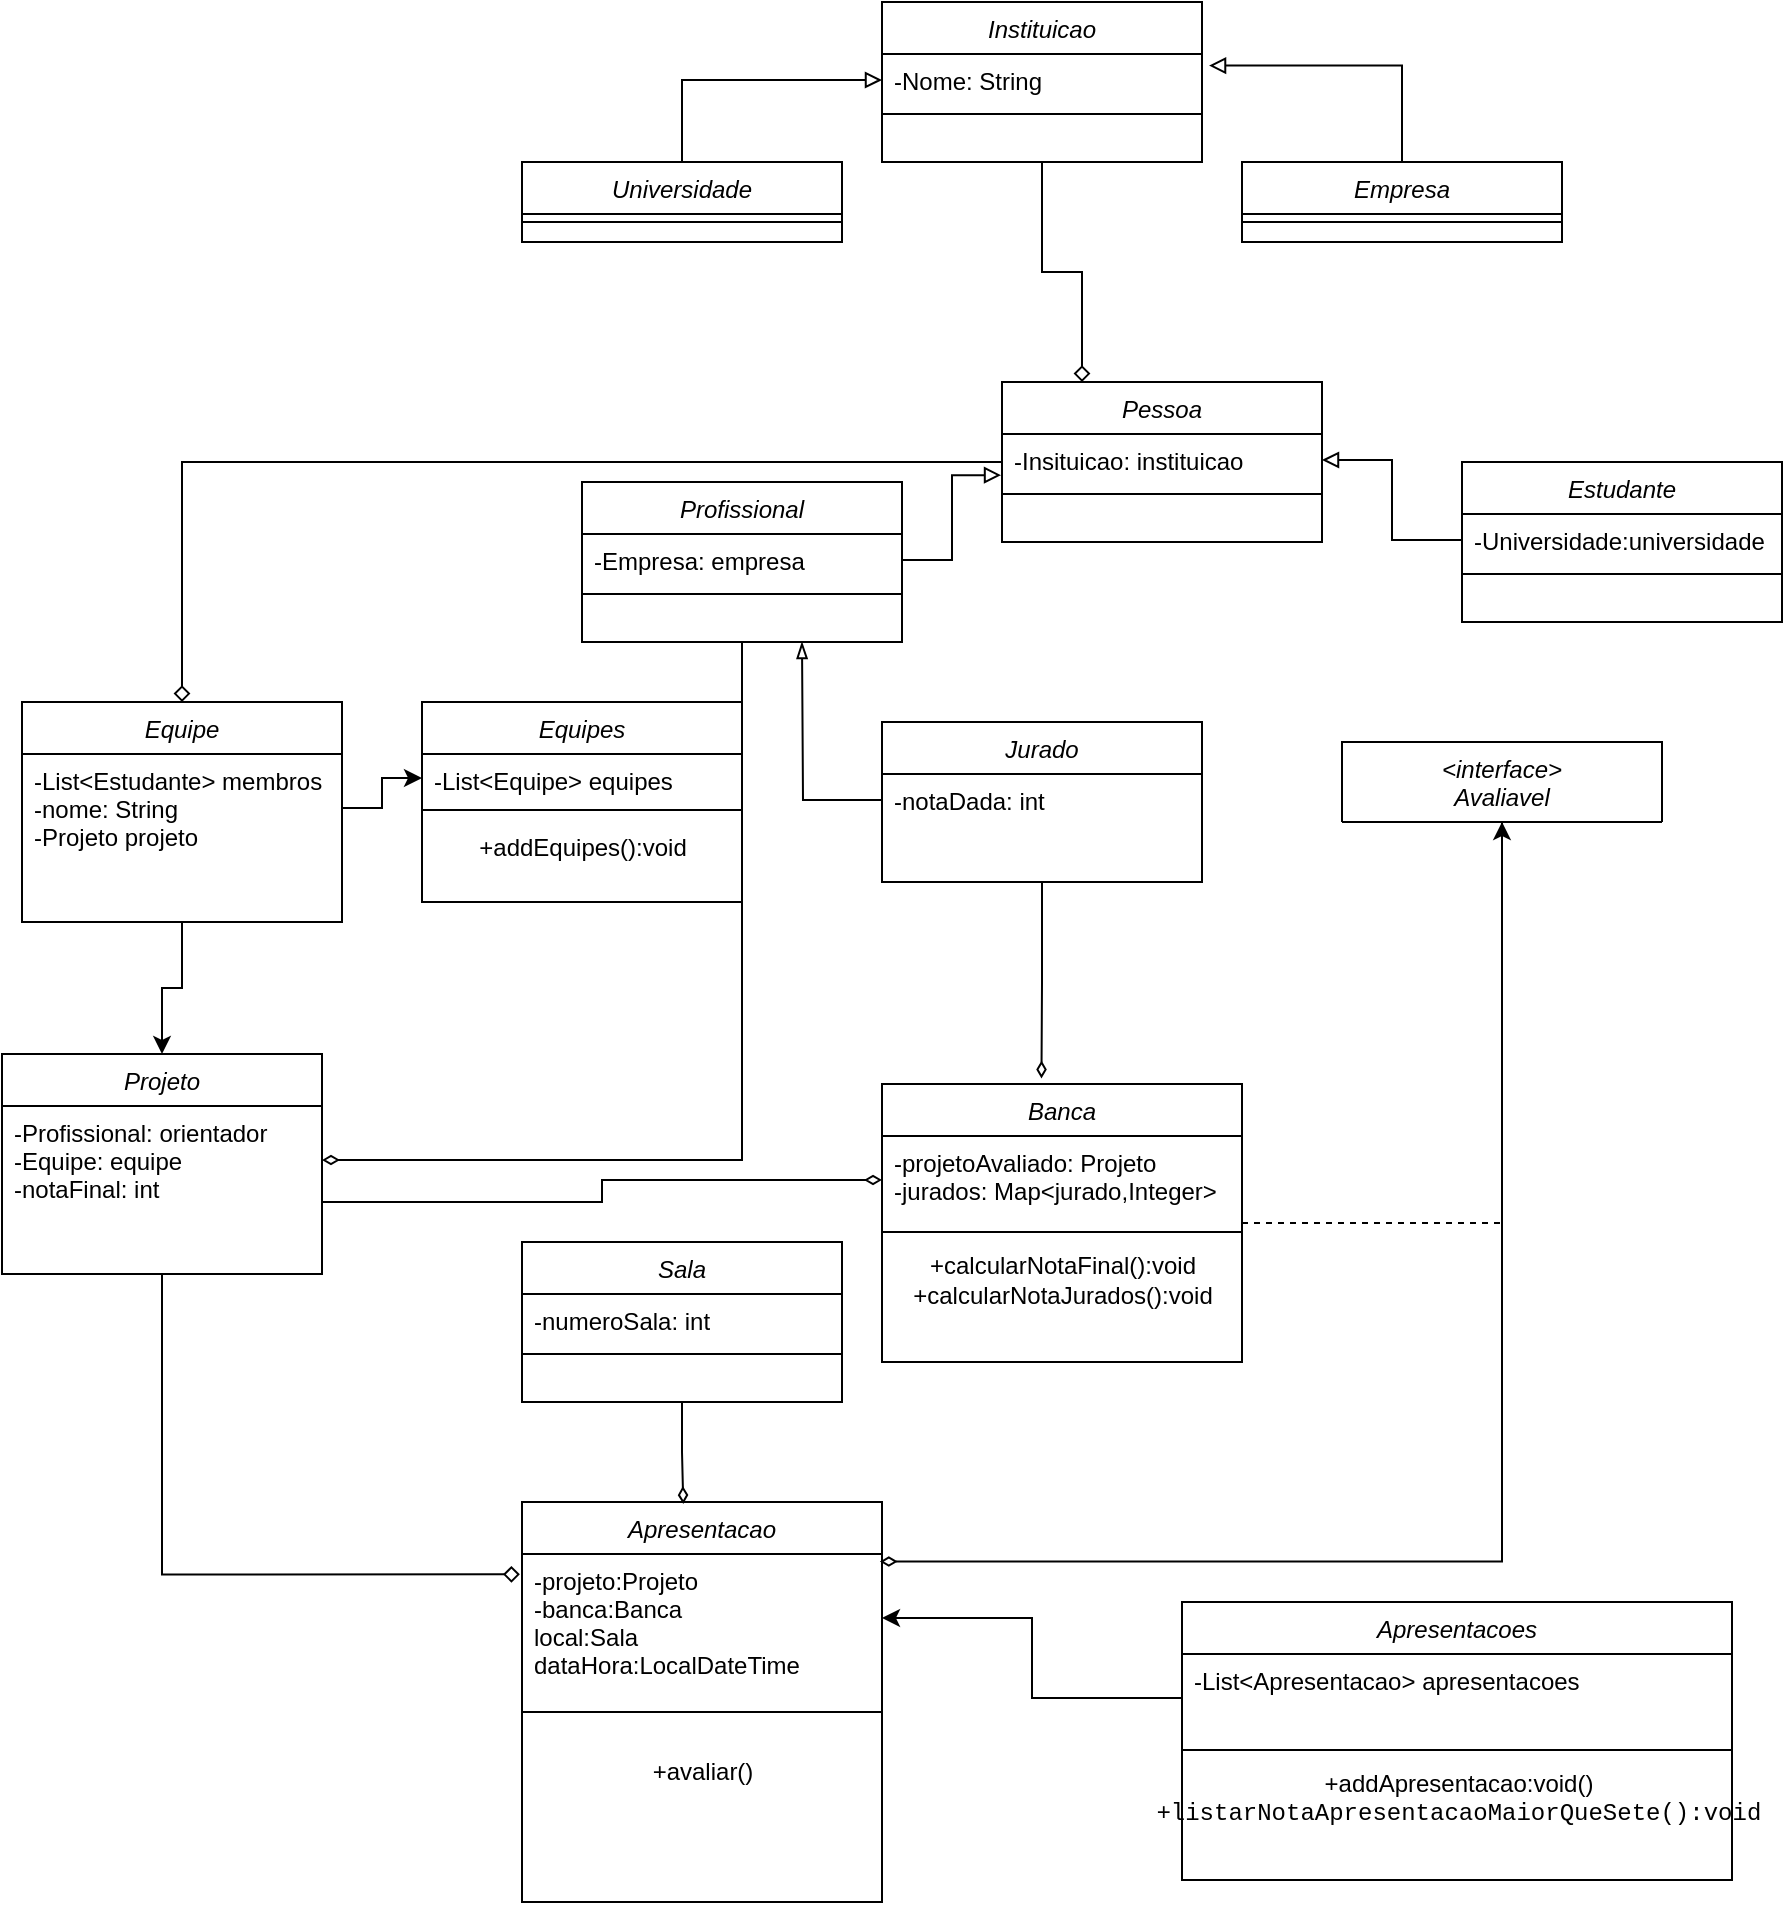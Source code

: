 <mxfile version="27.1.5">
  <diagram id="C5RBs43oDa-KdzZeNtuy" name="Page-1">
    <mxGraphModel dx="2564" dy="2061" grid="1" gridSize="10" guides="1" tooltips="1" connect="1" arrows="1" fold="1" page="1" pageScale="1" pageWidth="827" pageHeight="1169" math="0" shadow="0">
      <root>
        <mxCell id="WIyWlLk6GJQsqaUBKTNV-0" />
        <mxCell id="WIyWlLk6GJQsqaUBKTNV-1" parent="WIyWlLk6GJQsqaUBKTNV-0" />
        <mxCell id="dIJVMhRvh3xDy14Aewd5-23" style="edgeStyle=orthogonalEdgeStyle;rounded=0;orthogonalLoop=1;jettySize=auto;html=1;entryX=0.25;entryY=0;entryDx=0;entryDy=0;endArrow=diamond;endFill=0;" edge="1" parent="WIyWlLk6GJQsqaUBKTNV-1" source="zkfFHV4jXpPFQw0GAbJ--0" target="dIJVMhRvh3xDy14Aewd5-12">
          <mxGeometry relative="1" as="geometry" />
        </mxCell>
        <mxCell id="zkfFHV4jXpPFQw0GAbJ--0" value="Instituicao" style="swimlane;fontStyle=2;align=center;verticalAlign=top;childLayout=stackLayout;horizontal=1;startSize=26;horizontalStack=0;resizeParent=1;resizeLast=0;collapsible=1;marginBottom=0;rounded=0;shadow=0;strokeWidth=1;" parent="WIyWlLk6GJQsqaUBKTNV-1" vertex="1">
          <mxGeometry x="300" y="-1110" width="160" height="80" as="geometry">
            <mxRectangle x="230" y="140" width="160" height="26" as="alternateBounds" />
          </mxGeometry>
        </mxCell>
        <mxCell id="zkfFHV4jXpPFQw0GAbJ--1" value="-Nome: String" style="text;align=left;verticalAlign=top;spacingLeft=4;spacingRight=4;overflow=hidden;rotatable=0;points=[[0,0.5],[1,0.5]];portConstraint=eastwest;" parent="zkfFHV4jXpPFQw0GAbJ--0" vertex="1">
          <mxGeometry y="26" width="160" height="26" as="geometry" />
        </mxCell>
        <mxCell id="zkfFHV4jXpPFQw0GAbJ--4" value="" style="line;html=1;strokeWidth=1;align=left;verticalAlign=middle;spacingTop=-1;spacingLeft=3;spacingRight=3;rotatable=0;labelPosition=right;points=[];portConstraint=eastwest;" parent="zkfFHV4jXpPFQw0GAbJ--0" vertex="1">
          <mxGeometry y="52" width="160" height="8" as="geometry" />
        </mxCell>
        <mxCell id="dIJVMhRvh3xDy14Aewd5-24" style="edgeStyle=orthogonalEdgeStyle;rounded=0;orthogonalLoop=1;jettySize=auto;html=1;entryX=0;entryY=0.5;entryDx=0;entryDy=0;endArrow=block;endFill=0;" edge="1" parent="WIyWlLk6GJQsqaUBKTNV-1" source="dIJVMhRvh3xDy14Aewd5-5" target="zkfFHV4jXpPFQw0GAbJ--1">
          <mxGeometry relative="1" as="geometry" />
        </mxCell>
        <mxCell id="dIJVMhRvh3xDy14Aewd5-5" value="Universidade" style="swimlane;fontStyle=2;align=center;verticalAlign=top;childLayout=stackLayout;horizontal=1;startSize=26;horizontalStack=0;resizeParent=1;resizeLast=0;collapsible=1;marginBottom=0;rounded=0;shadow=0;strokeWidth=1;" vertex="1" parent="WIyWlLk6GJQsqaUBKTNV-1">
          <mxGeometry x="120" y="-1030" width="160" height="40" as="geometry">
            <mxRectangle x="230" y="140" width="160" height="26" as="alternateBounds" />
          </mxGeometry>
        </mxCell>
        <mxCell id="dIJVMhRvh3xDy14Aewd5-7" value="" style="line;html=1;strokeWidth=1;align=left;verticalAlign=middle;spacingTop=-1;spacingLeft=3;spacingRight=3;rotatable=0;labelPosition=right;points=[];portConstraint=eastwest;" vertex="1" parent="dIJVMhRvh3xDy14Aewd5-5">
          <mxGeometry y="26" width="160" height="8" as="geometry" />
        </mxCell>
        <mxCell id="dIJVMhRvh3xDy14Aewd5-8" value="Empresa" style="swimlane;fontStyle=2;align=center;verticalAlign=top;childLayout=stackLayout;horizontal=1;startSize=26;horizontalStack=0;resizeParent=1;resizeLast=0;collapsible=1;marginBottom=0;rounded=0;shadow=0;strokeWidth=1;" vertex="1" parent="WIyWlLk6GJQsqaUBKTNV-1">
          <mxGeometry x="480" y="-1030" width="160" height="40" as="geometry">
            <mxRectangle x="230" y="140" width="160" height="26" as="alternateBounds" />
          </mxGeometry>
        </mxCell>
        <mxCell id="dIJVMhRvh3xDy14Aewd5-10" value="" style="line;html=1;strokeWidth=1;align=left;verticalAlign=middle;spacingTop=-1;spacingLeft=3;spacingRight=3;rotatable=0;labelPosition=right;points=[];portConstraint=eastwest;" vertex="1" parent="dIJVMhRvh3xDy14Aewd5-8">
          <mxGeometry y="26" width="160" height="8" as="geometry" />
        </mxCell>
        <mxCell id="dIJVMhRvh3xDy14Aewd5-35" style="edgeStyle=orthogonalEdgeStyle;rounded=0;orthogonalLoop=1;jettySize=auto;html=1;entryX=0.5;entryY=0;entryDx=0;entryDy=0;endArrow=diamond;endFill=0;" edge="1" parent="WIyWlLk6GJQsqaUBKTNV-1" source="dIJVMhRvh3xDy14Aewd5-12" target="dIJVMhRvh3xDy14Aewd5-29">
          <mxGeometry relative="1" as="geometry" />
        </mxCell>
        <mxCell id="dIJVMhRvh3xDy14Aewd5-12" value="Pessoa" style="swimlane;fontStyle=2;align=center;verticalAlign=top;childLayout=stackLayout;horizontal=1;startSize=26;horizontalStack=0;resizeParent=1;resizeLast=0;collapsible=1;marginBottom=0;rounded=0;shadow=0;strokeWidth=1;" vertex="1" parent="WIyWlLk6GJQsqaUBKTNV-1">
          <mxGeometry x="360" y="-920" width="160" height="80" as="geometry">
            <mxRectangle x="230" y="140" width="160" height="26" as="alternateBounds" />
          </mxGeometry>
        </mxCell>
        <mxCell id="dIJVMhRvh3xDy14Aewd5-13" value="-Insituicao: instituicao" style="text;align=left;verticalAlign=top;spacingLeft=4;spacingRight=4;overflow=hidden;rotatable=0;points=[[0,0.5],[1,0.5]];portConstraint=eastwest;" vertex="1" parent="dIJVMhRvh3xDy14Aewd5-12">
          <mxGeometry y="26" width="160" height="26" as="geometry" />
        </mxCell>
        <mxCell id="dIJVMhRvh3xDy14Aewd5-14" value="" style="line;html=1;strokeWidth=1;align=left;verticalAlign=middle;spacingTop=-1;spacingLeft=3;spacingRight=3;rotatable=0;labelPosition=right;points=[];portConstraint=eastwest;" vertex="1" parent="dIJVMhRvh3xDy14Aewd5-12">
          <mxGeometry y="52" width="160" height="8" as="geometry" />
        </mxCell>
        <mxCell id="dIJVMhRvh3xDy14Aewd5-15" value="Estudante" style="swimlane;fontStyle=2;align=center;verticalAlign=top;childLayout=stackLayout;horizontal=1;startSize=26;horizontalStack=0;resizeParent=1;resizeLast=0;collapsible=1;marginBottom=0;rounded=0;shadow=0;strokeWidth=1;" vertex="1" parent="WIyWlLk6GJQsqaUBKTNV-1">
          <mxGeometry x="590" y="-880" width="160" height="80" as="geometry">
            <mxRectangle x="230" y="140" width="160" height="26" as="alternateBounds" />
          </mxGeometry>
        </mxCell>
        <mxCell id="dIJVMhRvh3xDy14Aewd5-16" value="-Universidade:universidade" style="text;align=left;verticalAlign=top;spacingLeft=4;spacingRight=4;overflow=hidden;rotatable=0;points=[[0,0.5],[1,0.5]];portConstraint=eastwest;" vertex="1" parent="dIJVMhRvh3xDy14Aewd5-15">
          <mxGeometry y="26" width="160" height="26" as="geometry" />
        </mxCell>
        <mxCell id="dIJVMhRvh3xDy14Aewd5-17" value="" style="line;html=1;strokeWidth=1;align=left;verticalAlign=middle;spacingTop=-1;spacingLeft=3;spacingRight=3;rotatable=0;labelPosition=right;points=[];portConstraint=eastwest;" vertex="1" parent="dIJVMhRvh3xDy14Aewd5-15">
          <mxGeometry y="52" width="160" height="8" as="geometry" />
        </mxCell>
        <mxCell id="dIJVMhRvh3xDy14Aewd5-58" style="edgeStyle=orthogonalEdgeStyle;rounded=0;orthogonalLoop=1;jettySize=auto;html=1;entryX=1;entryY=0.5;entryDx=0;entryDy=0;endArrow=diamondThin;endFill=0;" edge="1" parent="WIyWlLk6GJQsqaUBKTNV-1" source="dIJVMhRvh3xDy14Aewd5-18" target="dIJVMhRvh3xDy14Aewd5-42">
          <mxGeometry relative="1" as="geometry" />
        </mxCell>
        <mxCell id="dIJVMhRvh3xDy14Aewd5-18" value="Profissional" style="swimlane;fontStyle=2;align=center;verticalAlign=top;childLayout=stackLayout;horizontal=1;startSize=26;horizontalStack=0;resizeParent=1;resizeLast=0;collapsible=1;marginBottom=0;rounded=0;shadow=0;strokeWidth=1;" vertex="1" parent="WIyWlLk6GJQsqaUBKTNV-1">
          <mxGeometry x="150" y="-870" width="160" height="80" as="geometry">
            <mxRectangle x="230" y="140" width="160" height="26" as="alternateBounds" />
          </mxGeometry>
        </mxCell>
        <mxCell id="dIJVMhRvh3xDy14Aewd5-19" value="-Empresa: empresa" style="text;align=left;verticalAlign=top;spacingLeft=4;spacingRight=4;overflow=hidden;rotatable=0;points=[[0,0.5],[1,0.5]];portConstraint=eastwest;" vertex="1" parent="dIJVMhRvh3xDy14Aewd5-18">
          <mxGeometry y="26" width="160" height="26" as="geometry" />
        </mxCell>
        <mxCell id="dIJVMhRvh3xDy14Aewd5-20" value="" style="line;html=1;strokeWidth=1;align=left;verticalAlign=middle;spacingTop=-1;spacingLeft=3;spacingRight=3;rotatable=0;labelPosition=right;points=[];portConstraint=eastwest;" vertex="1" parent="dIJVMhRvh3xDy14Aewd5-18">
          <mxGeometry y="52" width="160" height="8" as="geometry" />
        </mxCell>
        <mxCell id="dIJVMhRvh3xDy14Aewd5-21" style="edgeStyle=orthogonalEdgeStyle;rounded=0;orthogonalLoop=1;jettySize=auto;html=1;entryX=-0.003;entryY=0.792;entryDx=0;entryDy=0;entryPerimeter=0;endArrow=block;endFill=0;" edge="1" parent="WIyWlLk6GJQsqaUBKTNV-1" source="dIJVMhRvh3xDy14Aewd5-19" target="dIJVMhRvh3xDy14Aewd5-13">
          <mxGeometry relative="1" as="geometry" />
        </mxCell>
        <mxCell id="dIJVMhRvh3xDy14Aewd5-22" style="edgeStyle=orthogonalEdgeStyle;rounded=0;orthogonalLoop=1;jettySize=auto;html=1;entryX=1;entryY=0.5;entryDx=0;entryDy=0;endArrow=block;endFill=0;" edge="1" parent="WIyWlLk6GJQsqaUBKTNV-1" source="dIJVMhRvh3xDy14Aewd5-16" target="dIJVMhRvh3xDy14Aewd5-13">
          <mxGeometry relative="1" as="geometry" />
        </mxCell>
        <mxCell id="dIJVMhRvh3xDy14Aewd5-25" style="edgeStyle=orthogonalEdgeStyle;rounded=0;orthogonalLoop=1;jettySize=auto;html=1;entryX=1.022;entryY=0.223;entryDx=0;entryDy=0;entryPerimeter=0;endArrow=block;endFill=0;" edge="1" parent="WIyWlLk6GJQsqaUBKTNV-1" source="dIJVMhRvh3xDy14Aewd5-8" target="zkfFHV4jXpPFQw0GAbJ--1">
          <mxGeometry relative="1" as="geometry" />
        </mxCell>
        <mxCell id="dIJVMhRvh3xDy14Aewd5-26" value="Equipes" style="swimlane;fontStyle=2;align=center;verticalAlign=top;childLayout=stackLayout;horizontal=1;startSize=26;horizontalStack=0;resizeParent=1;resizeLast=0;collapsible=1;marginBottom=0;rounded=0;shadow=0;strokeWidth=1;" vertex="1" parent="WIyWlLk6GJQsqaUBKTNV-1">
          <mxGeometry x="70" y="-760" width="160" height="100" as="geometry">
            <mxRectangle x="230" y="140" width="160" height="26" as="alternateBounds" />
          </mxGeometry>
        </mxCell>
        <mxCell id="dIJVMhRvh3xDy14Aewd5-27" value="-List&lt;Equipe&gt; equipes" style="text;align=left;verticalAlign=top;spacingLeft=4;spacingRight=4;overflow=hidden;rotatable=0;points=[[0,0.5],[1,0.5]];portConstraint=eastwest;" vertex="1" parent="dIJVMhRvh3xDy14Aewd5-26">
          <mxGeometry y="26" width="160" height="24" as="geometry" />
        </mxCell>
        <mxCell id="dIJVMhRvh3xDy14Aewd5-38" value="" style="line;html=1;strokeWidth=1;align=left;verticalAlign=middle;spacingTop=-1;spacingLeft=3;spacingRight=3;rotatable=0;labelPosition=right;points=[];portConstraint=eastwest;" vertex="1" parent="dIJVMhRvh3xDy14Aewd5-26">
          <mxGeometry y="50" width="160" height="8" as="geometry" />
        </mxCell>
        <mxCell id="dIJVMhRvh3xDy14Aewd5-72" value="+addEquipes():void" style="text;html=1;align=center;verticalAlign=middle;resizable=0;points=[];autosize=1;strokeColor=none;fillColor=none;" vertex="1" parent="dIJVMhRvh3xDy14Aewd5-26">
          <mxGeometry y="58" width="160" height="30" as="geometry" />
        </mxCell>
        <mxCell id="dIJVMhRvh3xDy14Aewd5-43" style="edgeStyle=orthogonalEdgeStyle;rounded=0;orthogonalLoop=1;jettySize=auto;html=1;" edge="1" parent="WIyWlLk6GJQsqaUBKTNV-1" source="dIJVMhRvh3xDy14Aewd5-29" target="dIJVMhRvh3xDy14Aewd5-41">
          <mxGeometry relative="1" as="geometry" />
        </mxCell>
        <mxCell id="dIJVMhRvh3xDy14Aewd5-29" value="Equipe" style="swimlane;fontStyle=2;align=center;verticalAlign=top;childLayout=stackLayout;horizontal=1;startSize=26;horizontalStack=0;resizeParent=1;resizeLast=0;collapsible=1;marginBottom=0;rounded=0;shadow=0;strokeWidth=1;" vertex="1" parent="WIyWlLk6GJQsqaUBKTNV-1">
          <mxGeometry x="-130" y="-760" width="160" height="110" as="geometry">
            <mxRectangle x="230" y="140" width="160" height="26" as="alternateBounds" />
          </mxGeometry>
        </mxCell>
        <mxCell id="dIJVMhRvh3xDy14Aewd5-30" value="-List&lt;Estudante&gt; membros&#xa;-nome: String&#xa;-Projeto projeto" style="text;align=left;verticalAlign=top;spacingLeft=4;spacingRight=4;overflow=hidden;rotatable=0;points=[[0,0.5],[1,0.5]];portConstraint=eastwest;" vertex="1" parent="dIJVMhRvh3xDy14Aewd5-29">
          <mxGeometry y="26" width="160" height="54" as="geometry" />
        </mxCell>
        <mxCell id="dIJVMhRvh3xDy14Aewd5-34" style="edgeStyle=orthogonalEdgeStyle;rounded=0;orthogonalLoop=1;jettySize=auto;html=1;entryX=0;entryY=0.5;entryDx=0;entryDy=0;" edge="1" parent="WIyWlLk6GJQsqaUBKTNV-1" source="dIJVMhRvh3xDy14Aewd5-30" target="dIJVMhRvh3xDy14Aewd5-27">
          <mxGeometry relative="1" as="geometry" />
        </mxCell>
        <mxCell id="dIJVMhRvh3xDy14Aewd5-36" value="Jurado" style="swimlane;fontStyle=2;align=center;verticalAlign=top;childLayout=stackLayout;horizontal=1;startSize=26;horizontalStack=0;resizeParent=1;resizeLast=0;collapsible=1;marginBottom=0;rounded=0;shadow=0;strokeWidth=1;" vertex="1" parent="WIyWlLk6GJQsqaUBKTNV-1">
          <mxGeometry x="300" y="-750" width="160" height="80" as="geometry">
            <mxRectangle x="230" y="140" width="160" height="26" as="alternateBounds" />
          </mxGeometry>
        </mxCell>
        <mxCell id="dIJVMhRvh3xDy14Aewd5-40" style="edgeStyle=orthogonalEdgeStyle;rounded=0;orthogonalLoop=1;jettySize=auto;html=1;endArrow=blockThin;endFill=0;" edge="1" parent="dIJVMhRvh3xDy14Aewd5-36" source="dIJVMhRvh3xDy14Aewd5-37">
          <mxGeometry relative="1" as="geometry">
            <mxPoint x="-40" y="-40" as="targetPoint" />
          </mxGeometry>
        </mxCell>
        <mxCell id="dIJVMhRvh3xDy14Aewd5-37" value="-notaDada: int" style="text;align=left;verticalAlign=top;spacingLeft=4;spacingRight=4;overflow=hidden;rotatable=0;points=[[0,0.5],[1,0.5]];portConstraint=eastwest;" vertex="1" parent="dIJVMhRvh3xDy14Aewd5-36">
          <mxGeometry y="26" width="160" height="26" as="geometry" />
        </mxCell>
        <mxCell id="dIJVMhRvh3xDy14Aewd5-41" value="Projeto" style="swimlane;fontStyle=2;align=center;verticalAlign=top;childLayout=stackLayout;horizontal=1;startSize=26;horizontalStack=0;resizeParent=1;resizeLast=0;collapsible=1;marginBottom=0;rounded=0;shadow=0;strokeWidth=1;" vertex="1" parent="WIyWlLk6GJQsqaUBKTNV-1">
          <mxGeometry x="-140" y="-584" width="160" height="110" as="geometry">
            <mxRectangle x="230" y="140" width="160" height="26" as="alternateBounds" />
          </mxGeometry>
        </mxCell>
        <mxCell id="dIJVMhRvh3xDy14Aewd5-42" value="-Profissional: orientador&#xa;-Equipe: equipe&#xa;-notaFinal: int" style="text;align=left;verticalAlign=top;spacingLeft=4;spacingRight=4;overflow=hidden;rotatable=0;points=[[0,0.5],[1,0.5]];portConstraint=eastwest;" vertex="1" parent="dIJVMhRvh3xDy14Aewd5-41">
          <mxGeometry y="26" width="160" height="54" as="geometry" />
        </mxCell>
        <mxCell id="dIJVMhRvh3xDy14Aewd5-57" style="edgeStyle=orthogonalEdgeStyle;rounded=0;orthogonalLoop=1;jettySize=auto;html=1;entryX=0.5;entryY=1;entryDx=0;entryDy=0;dashed=1;" edge="1" parent="WIyWlLk6GJQsqaUBKTNV-1" source="dIJVMhRvh3xDy14Aewd5-46" target="dIJVMhRvh3xDy14Aewd5-52">
          <mxGeometry relative="1" as="geometry" />
        </mxCell>
        <mxCell id="dIJVMhRvh3xDy14Aewd5-46" value="Banca" style="swimlane;fontStyle=2;align=center;verticalAlign=top;childLayout=stackLayout;horizontal=1;startSize=26;horizontalStack=0;resizeParent=1;resizeLast=0;collapsible=1;marginBottom=0;rounded=0;shadow=0;strokeWidth=1;" vertex="1" parent="WIyWlLk6GJQsqaUBKTNV-1">
          <mxGeometry x="300" y="-569" width="180" height="139" as="geometry">
            <mxRectangle x="230" y="140" width="160" height="26" as="alternateBounds" />
          </mxGeometry>
        </mxCell>
        <mxCell id="dIJVMhRvh3xDy14Aewd5-48" value="-projetoAvaliado: Projeto&#xa;-jurados: Map&lt;jurado,Integer&gt;" style="text;align=left;verticalAlign=top;spacingLeft=4;spacingRight=4;overflow=hidden;rotatable=0;points=[[0,0.5],[1,0.5]];portConstraint=eastwest;" vertex="1" parent="dIJVMhRvh3xDy14Aewd5-46">
          <mxGeometry y="26" width="180" height="44" as="geometry" />
        </mxCell>
        <mxCell id="dIJVMhRvh3xDy14Aewd5-49" value="" style="line;html=1;strokeWidth=1;align=left;verticalAlign=middle;spacingTop=-1;spacingLeft=3;spacingRight=3;rotatable=0;labelPosition=right;points=[];portConstraint=eastwest;" vertex="1" parent="dIJVMhRvh3xDy14Aewd5-46">
          <mxGeometry y="70" width="180" height="8" as="geometry" />
        </mxCell>
        <mxCell id="dIJVMhRvh3xDy14Aewd5-50" value="+calcularNotaFinal():void&lt;div&gt;+calcularNotaJurados():void&lt;/div&gt;" style="text;html=1;align=center;verticalAlign=middle;resizable=0;points=[];autosize=1;strokeColor=none;fillColor=none;" vertex="1" parent="dIJVMhRvh3xDy14Aewd5-46">
          <mxGeometry y="78" width="180" height="40" as="geometry" />
        </mxCell>
        <mxCell id="dIJVMhRvh3xDy14Aewd5-51" style="edgeStyle=orthogonalEdgeStyle;rounded=0;orthogonalLoop=1;jettySize=auto;html=1;entryX=0.443;entryY=-0.02;entryDx=0;entryDy=0;entryPerimeter=0;endArrow=diamondThin;endFill=0;" edge="1" parent="WIyWlLk6GJQsqaUBKTNV-1" source="dIJVMhRvh3xDy14Aewd5-36" target="dIJVMhRvh3xDy14Aewd5-46">
          <mxGeometry relative="1" as="geometry" />
        </mxCell>
        <mxCell id="dIJVMhRvh3xDy14Aewd5-52" value="&lt;interface&gt;&#xa;Avaliavel" style="swimlane;fontStyle=2;align=center;verticalAlign=top;childLayout=stackLayout;horizontal=1;startSize=80;horizontalStack=0;resizeParent=1;resizeLast=0;collapsible=1;marginBottom=0;rounded=0;shadow=0;strokeWidth=1;" vertex="1" parent="WIyWlLk6GJQsqaUBKTNV-1">
          <mxGeometry x="530" y="-740" width="160" height="40" as="geometry">
            <mxRectangle x="230" y="140" width="160" height="26" as="alternateBounds" />
          </mxGeometry>
        </mxCell>
        <mxCell id="dIJVMhRvh3xDy14Aewd5-59" value="Sala" style="swimlane;fontStyle=2;align=center;verticalAlign=top;childLayout=stackLayout;horizontal=1;startSize=26;horizontalStack=0;resizeParent=1;resizeLast=0;collapsible=1;marginBottom=0;rounded=0;shadow=0;strokeWidth=1;" vertex="1" parent="WIyWlLk6GJQsqaUBKTNV-1">
          <mxGeometry x="120" y="-490" width="160" height="80" as="geometry">
            <mxRectangle x="230" y="140" width="160" height="26" as="alternateBounds" />
          </mxGeometry>
        </mxCell>
        <mxCell id="dIJVMhRvh3xDy14Aewd5-61" value="-numeroSala: int" style="text;align=left;verticalAlign=top;spacingLeft=4;spacingRight=4;overflow=hidden;rotatable=0;points=[[0,0.5],[1,0.5]];portConstraint=eastwest;" vertex="1" parent="dIJVMhRvh3xDy14Aewd5-59">
          <mxGeometry y="26" width="160" height="26" as="geometry" />
        </mxCell>
        <mxCell id="dIJVMhRvh3xDy14Aewd5-62" value="" style="line;html=1;strokeWidth=1;align=left;verticalAlign=middle;spacingTop=-1;spacingLeft=3;spacingRight=3;rotatable=0;labelPosition=right;points=[];portConstraint=eastwest;" vertex="1" parent="dIJVMhRvh3xDy14Aewd5-59">
          <mxGeometry y="52" width="160" height="8" as="geometry" />
        </mxCell>
        <mxCell id="dIJVMhRvh3xDy14Aewd5-63" value="Apresentacao" style="swimlane;fontStyle=2;align=center;verticalAlign=top;childLayout=stackLayout;horizontal=1;startSize=26;horizontalStack=0;resizeParent=1;resizeLast=0;collapsible=1;marginBottom=0;rounded=0;shadow=0;strokeWidth=1;" vertex="1" parent="WIyWlLk6GJQsqaUBKTNV-1">
          <mxGeometry x="120" y="-360" width="180" height="200" as="geometry">
            <mxRectangle x="230" y="140" width="160" height="26" as="alternateBounds" />
          </mxGeometry>
        </mxCell>
        <mxCell id="dIJVMhRvh3xDy14Aewd5-64" value="-projeto:Projeto&#xa;-banca:Banca&#xa;local:Sala&#xa;dataHora:LocalDateTime" style="text;align=left;verticalAlign=top;spacingLeft=4;spacingRight=4;overflow=hidden;rotatable=0;points=[[0,0.5],[1,0.5]];portConstraint=eastwest;" vertex="1" parent="dIJVMhRvh3xDy14Aewd5-63">
          <mxGeometry y="26" width="180" height="64" as="geometry" />
        </mxCell>
        <mxCell id="dIJVMhRvh3xDy14Aewd5-65" value="" style="line;html=1;strokeWidth=1;align=left;verticalAlign=middle;spacingTop=-1;spacingLeft=3;spacingRight=3;rotatable=0;labelPosition=right;points=[];portConstraint=eastwest;" vertex="1" parent="dIJVMhRvh3xDy14Aewd5-63">
          <mxGeometry y="90" width="180" height="30" as="geometry" />
        </mxCell>
        <mxCell id="dIJVMhRvh3xDy14Aewd5-66" value="+avaliar()" style="text;html=1;align=center;verticalAlign=middle;resizable=0;points=[];autosize=1;strokeColor=none;fillColor=none;" vertex="1" parent="dIJVMhRvh3xDy14Aewd5-63">
          <mxGeometry y="120" width="180" height="30" as="geometry" />
        </mxCell>
        <mxCell id="dIJVMhRvh3xDy14Aewd5-67" value="Apresentacoes" style="swimlane;fontStyle=2;align=center;verticalAlign=top;childLayout=stackLayout;horizontal=1;startSize=26;horizontalStack=0;resizeParent=1;resizeLast=0;collapsible=1;marginBottom=0;rounded=0;shadow=0;strokeWidth=1;" vertex="1" parent="WIyWlLk6GJQsqaUBKTNV-1">
          <mxGeometry x="450" y="-310" width="275" height="139" as="geometry">
            <mxRectangle x="230" y="140" width="160" height="26" as="alternateBounds" />
          </mxGeometry>
        </mxCell>
        <mxCell id="dIJVMhRvh3xDy14Aewd5-68" value="-List&lt;Apresentacao&gt; apresentacoes" style="text;align=left;verticalAlign=top;spacingLeft=4;spacingRight=4;overflow=hidden;rotatable=0;points=[[0,0.5],[1,0.5]];portConstraint=eastwest;" vertex="1" parent="dIJVMhRvh3xDy14Aewd5-67">
          <mxGeometry y="26" width="275" height="44" as="geometry" />
        </mxCell>
        <mxCell id="dIJVMhRvh3xDy14Aewd5-69" value="" style="line;html=1;strokeWidth=1;align=left;verticalAlign=middle;spacingTop=-1;spacingLeft=3;spacingRight=3;rotatable=0;labelPosition=right;points=[];portConstraint=eastwest;" vertex="1" parent="dIJVMhRvh3xDy14Aewd5-67">
          <mxGeometry y="70" width="275" height="8" as="geometry" />
        </mxCell>
        <mxCell id="dIJVMhRvh3xDy14Aewd5-70" value="+addApresentacao:void()&lt;div&gt;+&lt;span style=&quot;font-family: Consolas, &amp;quot;Courier New&amp;quot;, monospace; white-space-collapse: preserve;&quot;&gt;&lt;font style=&quot;color: rgb(0, 0, 0);&quot;&gt;listarNotaApresentacaoMaiorQueSete():void&lt;/font&gt;&lt;/span&gt;&lt;/div&gt;" style="text;html=1;align=center;verticalAlign=middle;resizable=0;points=[];autosize=1;strokeColor=none;fillColor=none;" vertex="1" parent="dIJVMhRvh3xDy14Aewd5-67">
          <mxGeometry y="78" width="275" height="40" as="geometry" />
        </mxCell>
        <mxCell id="dIJVMhRvh3xDy14Aewd5-73" style="edgeStyle=orthogonalEdgeStyle;rounded=0;orthogonalLoop=1;jettySize=auto;html=1;" edge="1" parent="WIyWlLk6GJQsqaUBKTNV-1" source="dIJVMhRvh3xDy14Aewd5-68" target="dIJVMhRvh3xDy14Aewd5-64">
          <mxGeometry relative="1" as="geometry" />
        </mxCell>
        <mxCell id="dIJVMhRvh3xDy14Aewd5-74" style="edgeStyle=orthogonalEdgeStyle;rounded=0;orthogonalLoop=1;jettySize=auto;html=1;entryX=0.448;entryY=0.005;entryDx=0;entryDy=0;entryPerimeter=0;endArrow=diamondThin;endFill=0;" edge="1" parent="WIyWlLk6GJQsqaUBKTNV-1" source="dIJVMhRvh3xDy14Aewd5-59" target="dIJVMhRvh3xDy14Aewd5-63">
          <mxGeometry relative="1" as="geometry" />
        </mxCell>
        <mxCell id="dIJVMhRvh3xDy14Aewd5-75" style="edgeStyle=orthogonalEdgeStyle;rounded=0;orthogonalLoop=1;jettySize=auto;html=1;endArrow=diamondThin;endFill=0;" edge="1" parent="WIyWlLk6GJQsqaUBKTNV-1" source="dIJVMhRvh3xDy14Aewd5-42" target="dIJVMhRvh3xDy14Aewd5-48">
          <mxGeometry relative="1" as="geometry">
            <Array as="points">
              <mxPoint x="160" y="-510" />
              <mxPoint x="160" y="-521" />
            </Array>
          </mxGeometry>
        </mxCell>
        <mxCell id="dIJVMhRvh3xDy14Aewd5-76" style="edgeStyle=orthogonalEdgeStyle;rounded=0;orthogonalLoop=1;jettySize=auto;html=1;entryX=0.994;entryY=0.059;entryDx=0;entryDy=0;entryPerimeter=0;endArrow=diamondThin;endFill=0;" edge="1" parent="WIyWlLk6GJQsqaUBKTNV-1" source="dIJVMhRvh3xDy14Aewd5-52" target="dIJVMhRvh3xDy14Aewd5-64">
          <mxGeometry relative="1" as="geometry" />
        </mxCell>
        <mxCell id="dIJVMhRvh3xDy14Aewd5-77" style="edgeStyle=orthogonalEdgeStyle;rounded=0;orthogonalLoop=1;jettySize=auto;html=1;entryX=-0.006;entryY=0.159;entryDx=0;entryDy=0;entryPerimeter=0;endArrow=diamond;endFill=0;" edge="1" parent="WIyWlLk6GJQsqaUBKTNV-1" source="dIJVMhRvh3xDy14Aewd5-41" target="dIJVMhRvh3xDy14Aewd5-64">
          <mxGeometry relative="1" as="geometry" />
        </mxCell>
      </root>
    </mxGraphModel>
  </diagram>
</mxfile>
